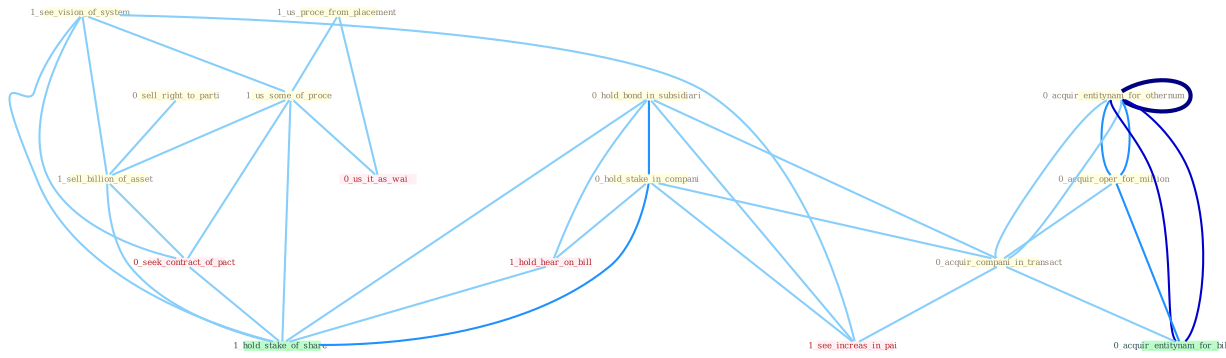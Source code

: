 Graph G{ 
    node
    [shape=polygon,style=filled,width=.5,height=.06,color="#BDFCC9",fixedsize=true,fontsize=4,
    fontcolor="#2f4f4f"];
    {node
    [color="#ffffe0", fontcolor="#8b7d6b"] "0_hold_bond_in_subsidiari " "0_acquir_entitynam_for_othernum " "0_acquir_entitynam_for_othernum " "0_acquir_oper_for_million " "1_see_vision_of_system " "0_sell_right_to_parti " "0_hold_stake_in_compani " "1_us_proce_from_placement " "1_us_some_of_proce " "1_sell_billion_of_asset " "0_acquir_compani_in_transact "}
{node [color="#fff0f5", fontcolor="#b22222"] "0_seek_contract_of_pact " "0_us_it_as_wai " "1_see_increas_in_pai " "1_hold_hear_on_bill "}
edge [color="#B0E2FF"];

	"0_hold_bond_in_subsidiari " -- "0_hold_stake_in_compani " [w="2", color="#1e90ff" , len=0.8];
	"0_hold_bond_in_subsidiari " -- "0_acquir_compani_in_transact " [w="1", color="#87cefa" ];
	"0_hold_bond_in_subsidiari " -- "1_see_increas_in_pai " [w="1", color="#87cefa" ];
	"0_hold_bond_in_subsidiari " -- "1_hold_hear_on_bill " [w="1", color="#87cefa" ];
	"0_hold_bond_in_subsidiari " -- "1_hold_stake_of_share " [w="1", color="#87cefa" ];
	"0_acquir_entitynam_for_othernum " -- "0_acquir_entitynam_for_othernum " [w="4", style=bold, color="#000080", len=0.4];
	"0_acquir_entitynam_for_othernum " -- "0_acquir_oper_for_million " [w="2", color="#1e90ff" , len=0.8];
	"0_acquir_entitynam_for_othernum " -- "0_acquir_compani_in_transact " [w="1", color="#87cefa" ];
	"0_acquir_entitynam_for_othernum " -- "0_acquir_entitynam_for_billion " [w="3", color="#0000cd" , len=0.6];
	"0_acquir_entitynam_for_othernum " -- "0_acquir_oper_for_million " [w="2", color="#1e90ff" , len=0.8];
	"0_acquir_entitynam_for_othernum " -- "0_acquir_compani_in_transact " [w="1", color="#87cefa" ];
	"0_acquir_entitynam_for_othernum " -- "0_acquir_entitynam_for_billion " [w="3", color="#0000cd" , len=0.6];
	"0_acquir_oper_for_million " -- "0_acquir_compani_in_transact " [w="1", color="#87cefa" ];
	"0_acquir_oper_for_million " -- "0_acquir_entitynam_for_billion " [w="2", color="#1e90ff" , len=0.8];
	"1_see_vision_of_system " -- "1_us_some_of_proce " [w="1", color="#87cefa" ];
	"1_see_vision_of_system " -- "1_sell_billion_of_asset " [w="1", color="#87cefa" ];
	"1_see_vision_of_system " -- "0_seek_contract_of_pact " [w="1", color="#87cefa" ];
	"1_see_vision_of_system " -- "1_see_increas_in_pai " [w="1", color="#87cefa" ];
	"1_see_vision_of_system " -- "1_hold_stake_of_share " [w="1", color="#87cefa" ];
	"0_sell_right_to_parti " -- "1_sell_billion_of_asset " [w="1", color="#87cefa" ];
	"0_hold_stake_in_compani " -- "0_acquir_compani_in_transact " [w="1", color="#87cefa" ];
	"0_hold_stake_in_compani " -- "1_see_increas_in_pai " [w="1", color="#87cefa" ];
	"0_hold_stake_in_compani " -- "1_hold_hear_on_bill " [w="1", color="#87cefa" ];
	"0_hold_stake_in_compani " -- "1_hold_stake_of_share " [w="2", color="#1e90ff" , len=0.8];
	"1_us_proce_from_placement " -- "1_us_some_of_proce " [w="1", color="#87cefa" ];
	"1_us_proce_from_placement " -- "0_us_it_as_wai " [w="1", color="#87cefa" ];
	"1_us_some_of_proce " -- "1_sell_billion_of_asset " [w="1", color="#87cefa" ];
	"1_us_some_of_proce " -- "0_seek_contract_of_pact " [w="1", color="#87cefa" ];
	"1_us_some_of_proce " -- "0_us_it_as_wai " [w="1", color="#87cefa" ];
	"1_us_some_of_proce " -- "1_hold_stake_of_share " [w="1", color="#87cefa" ];
	"1_sell_billion_of_asset " -- "0_seek_contract_of_pact " [w="1", color="#87cefa" ];
	"1_sell_billion_of_asset " -- "1_hold_stake_of_share " [w="1", color="#87cefa" ];
	"0_acquir_compani_in_transact " -- "0_acquir_entitynam_for_billion " [w="1", color="#87cefa" ];
	"0_acquir_compani_in_transact " -- "1_see_increas_in_pai " [w="1", color="#87cefa" ];
	"0_seek_contract_of_pact " -- "1_hold_stake_of_share " [w="1", color="#87cefa" ];
	"1_hold_hear_on_bill " -- "1_hold_stake_of_share " [w="1", color="#87cefa" ];
}